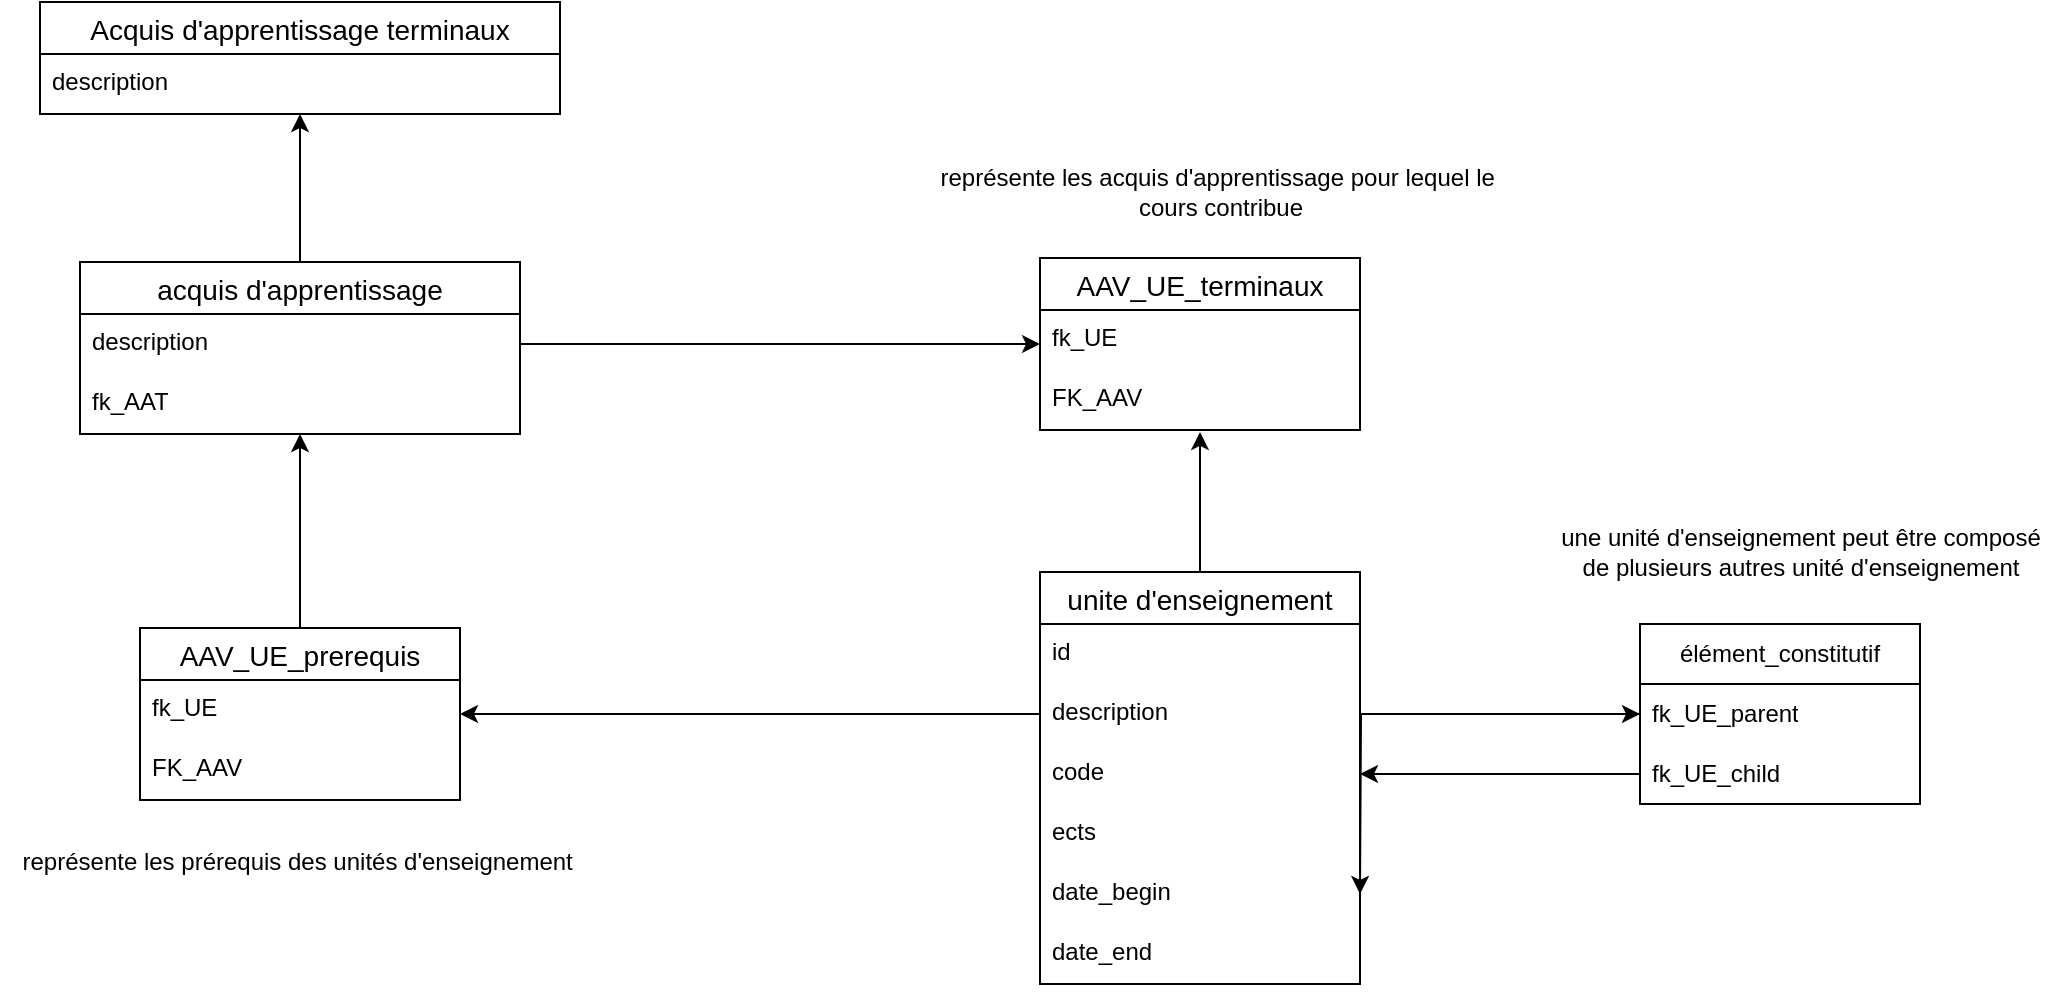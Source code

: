 <mxfile version="28.2.5">
  <diagram name="Page-1" id="HZ7dvvCu67xyo6Tbicvt">
    <mxGraphModel grid="1" page="1" gridSize="10" guides="1" tooltips="1" connect="1" arrows="1" fold="1" pageScale="1" pageWidth="827" pageHeight="1169" math="0" shadow="0">
      <root>
        <mxCell id="0" />
        <mxCell id="1" parent="0" />
        <mxCell id="QzqRH83dT1mqWbRdbADa-1" value="Acquis d&#39;apprentissage terminaux" style="swimlane;fontStyle=0;childLayout=stackLayout;horizontal=1;startSize=26;horizontalStack=0;resizeParent=1;resizeParentMax=0;resizeLast=0;collapsible=1;marginBottom=0;align=center;fontSize=14;" vertex="1" parent="1">
          <mxGeometry x="220" y="25" width="260" height="56" as="geometry" />
        </mxCell>
        <mxCell id="QzqRH83dT1mqWbRdbADa-2" value="description" style="text;strokeColor=none;fillColor=none;spacingLeft=4;spacingRight=4;overflow=hidden;rotatable=0;points=[[0,0.5],[1,0.5]];portConstraint=eastwest;fontSize=12;whiteSpace=wrap;html=1;" vertex="1" parent="QzqRH83dT1mqWbRdbADa-1">
          <mxGeometry y="26" width="260" height="30" as="geometry" />
        </mxCell>
        <mxCell id="QzqRH83dT1mqWbRdbADa-9" style="edgeStyle=orthogonalEdgeStyle;rounded=0;orthogonalLoop=1;jettySize=auto;html=1;exitX=0.5;exitY=0;exitDx=0;exitDy=0;" edge="1" parent="1" source="QzqRH83dT1mqWbRdbADa-5" target="QzqRH83dT1mqWbRdbADa-1">
          <mxGeometry relative="1" as="geometry" />
        </mxCell>
        <mxCell id="QzqRH83dT1mqWbRdbADa-5" value="acquis d&#39;apprentissage" style="swimlane;fontStyle=0;childLayout=stackLayout;horizontal=1;startSize=26;horizontalStack=0;resizeParent=1;resizeParentMax=0;resizeLast=0;collapsible=1;marginBottom=0;align=center;fontSize=14;" vertex="1" parent="1">
          <mxGeometry x="240" y="155" width="220" height="86" as="geometry" />
        </mxCell>
        <mxCell id="QzqRH83dT1mqWbRdbADa-6" value="description" style="text;strokeColor=none;fillColor=none;spacingLeft=4;spacingRight=4;overflow=hidden;rotatable=0;points=[[0,0.5],[1,0.5]];portConstraint=eastwest;fontSize=12;whiteSpace=wrap;html=1;" vertex="1" parent="QzqRH83dT1mqWbRdbADa-5">
          <mxGeometry y="26" width="220" height="30" as="geometry" />
        </mxCell>
        <mxCell id="QzqRH83dT1mqWbRdbADa-7" value="fk_AAT" style="text;strokeColor=none;fillColor=none;spacingLeft=4;spacingRight=4;overflow=hidden;rotatable=0;points=[[0,0.5],[1,0.5]];portConstraint=eastwest;fontSize=12;whiteSpace=wrap;html=1;" vertex="1" parent="QzqRH83dT1mqWbRdbADa-5">
          <mxGeometry y="56" width="220" height="30" as="geometry" />
        </mxCell>
        <mxCell id="QzqRH83dT1mqWbRdbADa-10" value="unite d&#39;enseignement" style="swimlane;fontStyle=0;childLayout=stackLayout;horizontal=1;startSize=26;horizontalStack=0;resizeParent=1;resizeParentMax=0;resizeLast=0;collapsible=1;marginBottom=0;align=center;fontSize=14;" vertex="1" parent="1">
          <mxGeometry x="720" y="310" width="160" height="206" as="geometry" />
        </mxCell>
        <mxCell id="QzqRH83dT1mqWbRdbADa-11" value="id" style="text;strokeColor=none;fillColor=none;spacingLeft=4;spacingRight=4;overflow=hidden;rotatable=0;points=[[0,0.5],[1,0.5]];portConstraint=eastwest;fontSize=12;whiteSpace=wrap;html=1;" vertex="1" parent="QzqRH83dT1mqWbRdbADa-10">
          <mxGeometry y="26" width="160" height="30" as="geometry" />
        </mxCell>
        <mxCell id="QzqRH83dT1mqWbRdbADa-12" value="description" style="text;strokeColor=none;fillColor=none;spacingLeft=4;spacingRight=4;overflow=hidden;rotatable=0;points=[[0,0.5],[1,0.5]];portConstraint=eastwest;fontSize=12;whiteSpace=wrap;html=1;" vertex="1" parent="QzqRH83dT1mqWbRdbADa-10">
          <mxGeometry y="56" width="160" height="30" as="geometry" />
        </mxCell>
        <mxCell id="QzqRH83dT1mqWbRdbADa-13" value="code" style="text;strokeColor=none;fillColor=none;spacingLeft=4;spacingRight=4;overflow=hidden;rotatable=0;points=[[0,0.5],[1,0.5]];portConstraint=eastwest;fontSize=12;whiteSpace=wrap;html=1;" vertex="1" parent="QzqRH83dT1mqWbRdbADa-10">
          <mxGeometry y="86" width="160" height="30" as="geometry" />
        </mxCell>
        <mxCell id="QzqRH83dT1mqWbRdbADa-14" value="ects" style="text;strokeColor=none;fillColor=none;spacingLeft=4;spacingRight=4;overflow=hidden;rotatable=0;points=[[0,0.5],[1,0.5]];portConstraint=eastwest;fontSize=12;whiteSpace=wrap;html=1;" vertex="1" parent="QzqRH83dT1mqWbRdbADa-10">
          <mxGeometry y="116" width="160" height="30" as="geometry" />
        </mxCell>
        <mxCell id="o4MGyngnCkDarMU_6XpX-3" value="date_begin" style="text;strokeColor=none;fillColor=none;spacingLeft=4;spacingRight=4;overflow=hidden;rotatable=0;points=[[0,0.5],[1,0.5]];portConstraint=eastwest;fontSize=12;whiteSpace=wrap;html=1;" vertex="1" parent="QzqRH83dT1mqWbRdbADa-10">
          <mxGeometry y="146" width="160" height="30" as="geometry" />
        </mxCell>
        <mxCell id="o4MGyngnCkDarMU_6XpX-4" value="date_end" style="text;strokeColor=none;fillColor=none;spacingLeft=4;spacingRight=4;overflow=hidden;rotatable=0;points=[[0,0.5],[1,0.5]];portConstraint=eastwest;fontSize=12;whiteSpace=wrap;html=1;" vertex="1" parent="QzqRH83dT1mqWbRdbADa-10">
          <mxGeometry y="176" width="160" height="30" as="geometry" />
        </mxCell>
        <mxCell id="QzqRH83dT1mqWbRdbADa-31" style="edgeStyle=orthogonalEdgeStyle;rounded=0;orthogonalLoop=1;jettySize=auto;html=1;" edge="1" parent="1" source="QzqRH83dT1mqWbRdbADa-26" target="QzqRH83dT1mqWbRdbADa-5">
          <mxGeometry relative="1" as="geometry" />
        </mxCell>
        <mxCell id="QzqRH83dT1mqWbRdbADa-26" value="AAV_UE_prerequis" style="swimlane;fontStyle=0;childLayout=stackLayout;horizontal=1;startSize=26;horizontalStack=0;resizeParent=1;resizeParentMax=0;resizeLast=0;collapsible=1;marginBottom=0;align=center;fontSize=14;" vertex="1" parent="1">
          <mxGeometry x="270" y="338" width="160" height="86" as="geometry" />
        </mxCell>
        <mxCell id="QzqRH83dT1mqWbRdbADa-27" value="fk_UE" style="text;strokeColor=none;fillColor=none;spacingLeft=4;spacingRight=4;overflow=hidden;rotatable=0;points=[[0,0.5],[1,0.5]];portConstraint=eastwest;fontSize=12;whiteSpace=wrap;html=1;" vertex="1" parent="QzqRH83dT1mqWbRdbADa-26">
          <mxGeometry y="26" width="160" height="30" as="geometry" />
        </mxCell>
        <mxCell id="QzqRH83dT1mqWbRdbADa-28" value="FK_AAV" style="text;strokeColor=none;fillColor=none;spacingLeft=4;spacingRight=4;overflow=hidden;rotatable=0;points=[[0,0.5],[1,0.5]];portConstraint=eastwest;fontSize=12;whiteSpace=wrap;html=1;" vertex="1" parent="QzqRH83dT1mqWbRdbADa-26">
          <mxGeometry y="56" width="160" height="30" as="geometry" />
        </mxCell>
        <mxCell id="QzqRH83dT1mqWbRdbADa-30" style="edgeStyle=orthogonalEdgeStyle;rounded=0;orthogonalLoop=1;jettySize=auto;html=1;" edge="1" parent="1" source="QzqRH83dT1mqWbRdbADa-12" target="QzqRH83dT1mqWbRdbADa-26">
          <mxGeometry relative="1" as="geometry" />
        </mxCell>
        <mxCell id="o4MGyngnCkDarMU_6XpX-5" value="représente les prérequis des unités d&#39;enseignement&amp;nbsp;" style="text;html=1;align=center;verticalAlign=middle;resizable=0;points=[];autosize=1;strokeColor=none;fillColor=none;" vertex="1" parent="1">
          <mxGeometry x="200" y="440" width="300" height="30" as="geometry" />
        </mxCell>
        <mxCell id="o4MGyngnCkDarMU_6XpX-6" value="AAV_UE_terminaux" style="swimlane;fontStyle=0;childLayout=stackLayout;horizontal=1;startSize=26;horizontalStack=0;resizeParent=1;resizeParentMax=0;resizeLast=0;collapsible=1;marginBottom=0;align=center;fontSize=14;" vertex="1" parent="1">
          <mxGeometry x="720" y="153" width="160" height="86" as="geometry" />
        </mxCell>
        <mxCell id="o4MGyngnCkDarMU_6XpX-7" value="fk_UE" style="text;strokeColor=none;fillColor=none;spacingLeft=4;spacingRight=4;overflow=hidden;rotatable=0;points=[[0,0.5],[1,0.5]];portConstraint=eastwest;fontSize=12;whiteSpace=wrap;html=1;" vertex="1" parent="o4MGyngnCkDarMU_6XpX-6">
          <mxGeometry y="26" width="160" height="30" as="geometry" />
        </mxCell>
        <mxCell id="o4MGyngnCkDarMU_6XpX-8" value="FK_AAV" style="text;strokeColor=none;fillColor=none;spacingLeft=4;spacingRight=4;overflow=hidden;rotatable=0;points=[[0,0.5],[1,0.5]];portConstraint=eastwest;fontSize=12;whiteSpace=wrap;html=1;" vertex="1" parent="o4MGyngnCkDarMU_6XpX-6">
          <mxGeometry y="56" width="160" height="30" as="geometry" />
        </mxCell>
        <mxCell id="o4MGyngnCkDarMU_6XpX-9" style="edgeStyle=orthogonalEdgeStyle;rounded=0;orthogonalLoop=1;jettySize=auto;html=1;exitX=1;exitY=0.5;exitDx=0;exitDy=0;entryX=0;entryY=0.5;entryDx=0;entryDy=0;" edge="1" parent="1" source="QzqRH83dT1mqWbRdbADa-6" target="o4MGyngnCkDarMU_6XpX-6">
          <mxGeometry relative="1" as="geometry" />
        </mxCell>
        <mxCell id="o4MGyngnCkDarMU_6XpX-11" value="représente les acquis d&#39;apprentissage pour lequel le&amp;nbsp;&lt;div&gt;cours contribue&lt;/div&gt;" style="text;html=1;align=center;verticalAlign=middle;resizable=0;points=[];autosize=1;strokeColor=none;fillColor=none;" vertex="1" parent="1">
          <mxGeometry x="660" y="100" width="300" height="40" as="geometry" />
        </mxCell>
        <mxCell id="o4MGyngnCkDarMU_6XpX-12" style="edgeStyle=orthogonalEdgeStyle;rounded=0;orthogonalLoop=1;jettySize=auto;html=1;entryX=0.5;entryY=1.033;entryDx=0;entryDy=0;entryPerimeter=0;" edge="1" parent="1" source="QzqRH83dT1mqWbRdbADa-10" target="o4MGyngnCkDarMU_6XpX-8">
          <mxGeometry relative="1" as="geometry" />
        </mxCell>
        <mxCell id="o4MGyngnCkDarMU_6XpX-20" style="edgeStyle=orthogonalEdgeStyle;rounded=0;orthogonalLoop=1;jettySize=auto;html=1;entryX=1;entryY=0.5;entryDx=0;entryDy=0;" edge="1" parent="1" source="o4MGyngnCkDarMU_6XpX-15">
          <mxGeometry relative="1" as="geometry">
            <mxPoint x="880" y="471" as="targetPoint" />
          </mxGeometry>
        </mxCell>
        <mxCell id="o4MGyngnCkDarMU_6XpX-15" value="élément_constitutif" style="swimlane;fontStyle=0;childLayout=stackLayout;horizontal=1;startSize=30;horizontalStack=0;resizeParent=1;resizeParentMax=0;resizeLast=0;collapsible=1;marginBottom=0;whiteSpace=wrap;html=1;" vertex="1" parent="1">
          <mxGeometry x="1020" y="336" width="140" height="90" as="geometry" />
        </mxCell>
        <mxCell id="o4MGyngnCkDarMU_6XpX-16" value="fk_UE_parent" style="text;strokeColor=none;fillColor=none;align=left;verticalAlign=middle;spacingLeft=4;spacingRight=4;overflow=hidden;points=[[0,0.5],[1,0.5]];portConstraint=eastwest;rotatable=0;whiteSpace=wrap;html=1;" vertex="1" parent="o4MGyngnCkDarMU_6XpX-15">
          <mxGeometry y="30" width="140" height="30" as="geometry" />
        </mxCell>
        <mxCell id="o4MGyngnCkDarMU_6XpX-22" style="edgeStyle=orthogonalEdgeStyle;rounded=0;orthogonalLoop=1;jettySize=auto;html=1;" edge="1" parent="o4MGyngnCkDarMU_6XpX-15" source="o4MGyngnCkDarMU_6XpX-17">
          <mxGeometry relative="1" as="geometry">
            <mxPoint x="-140" y="75" as="targetPoint" />
          </mxGeometry>
        </mxCell>
        <mxCell id="o4MGyngnCkDarMU_6XpX-17" value="fk_UE_child" style="text;strokeColor=none;fillColor=none;align=left;verticalAlign=middle;spacingLeft=4;spacingRight=4;overflow=hidden;points=[[0,0.5],[1,0.5]];portConstraint=eastwest;rotatable=0;whiteSpace=wrap;html=1;" vertex="1" parent="o4MGyngnCkDarMU_6XpX-15">
          <mxGeometry y="60" width="140" height="30" as="geometry" />
        </mxCell>
        <mxCell id="o4MGyngnCkDarMU_6XpX-19" style="edgeStyle=orthogonalEdgeStyle;rounded=0;orthogonalLoop=1;jettySize=auto;html=1;" edge="1" parent="1" source="QzqRH83dT1mqWbRdbADa-12" target="o4MGyngnCkDarMU_6XpX-15">
          <mxGeometry relative="1" as="geometry" />
        </mxCell>
        <mxCell id="o4MGyngnCkDarMU_6XpX-21" value="une unité d&#39;enseignement peut être composé&lt;div&gt;de plusieurs autres unité d&#39;enseignement&lt;/div&gt;" style="text;html=1;align=center;verticalAlign=middle;resizable=0;points=[];autosize=1;strokeColor=none;fillColor=none;" vertex="1" parent="1">
          <mxGeometry x="970" y="280" width="260" height="40" as="geometry" />
        </mxCell>
      </root>
    </mxGraphModel>
  </diagram>
</mxfile>
